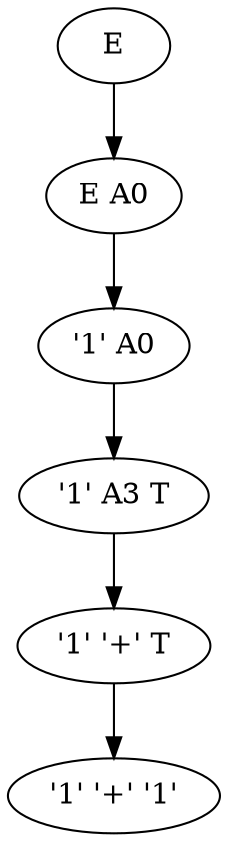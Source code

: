 digraph {
"E" -> "E A0";
"E A0" -> "'1' A0";
"'1' A0" -> "'1' A3 T";
"'1' A3 T" -> "'1' '+' T";
"'1' '+' T" -> "'1' '+' '1'";
}